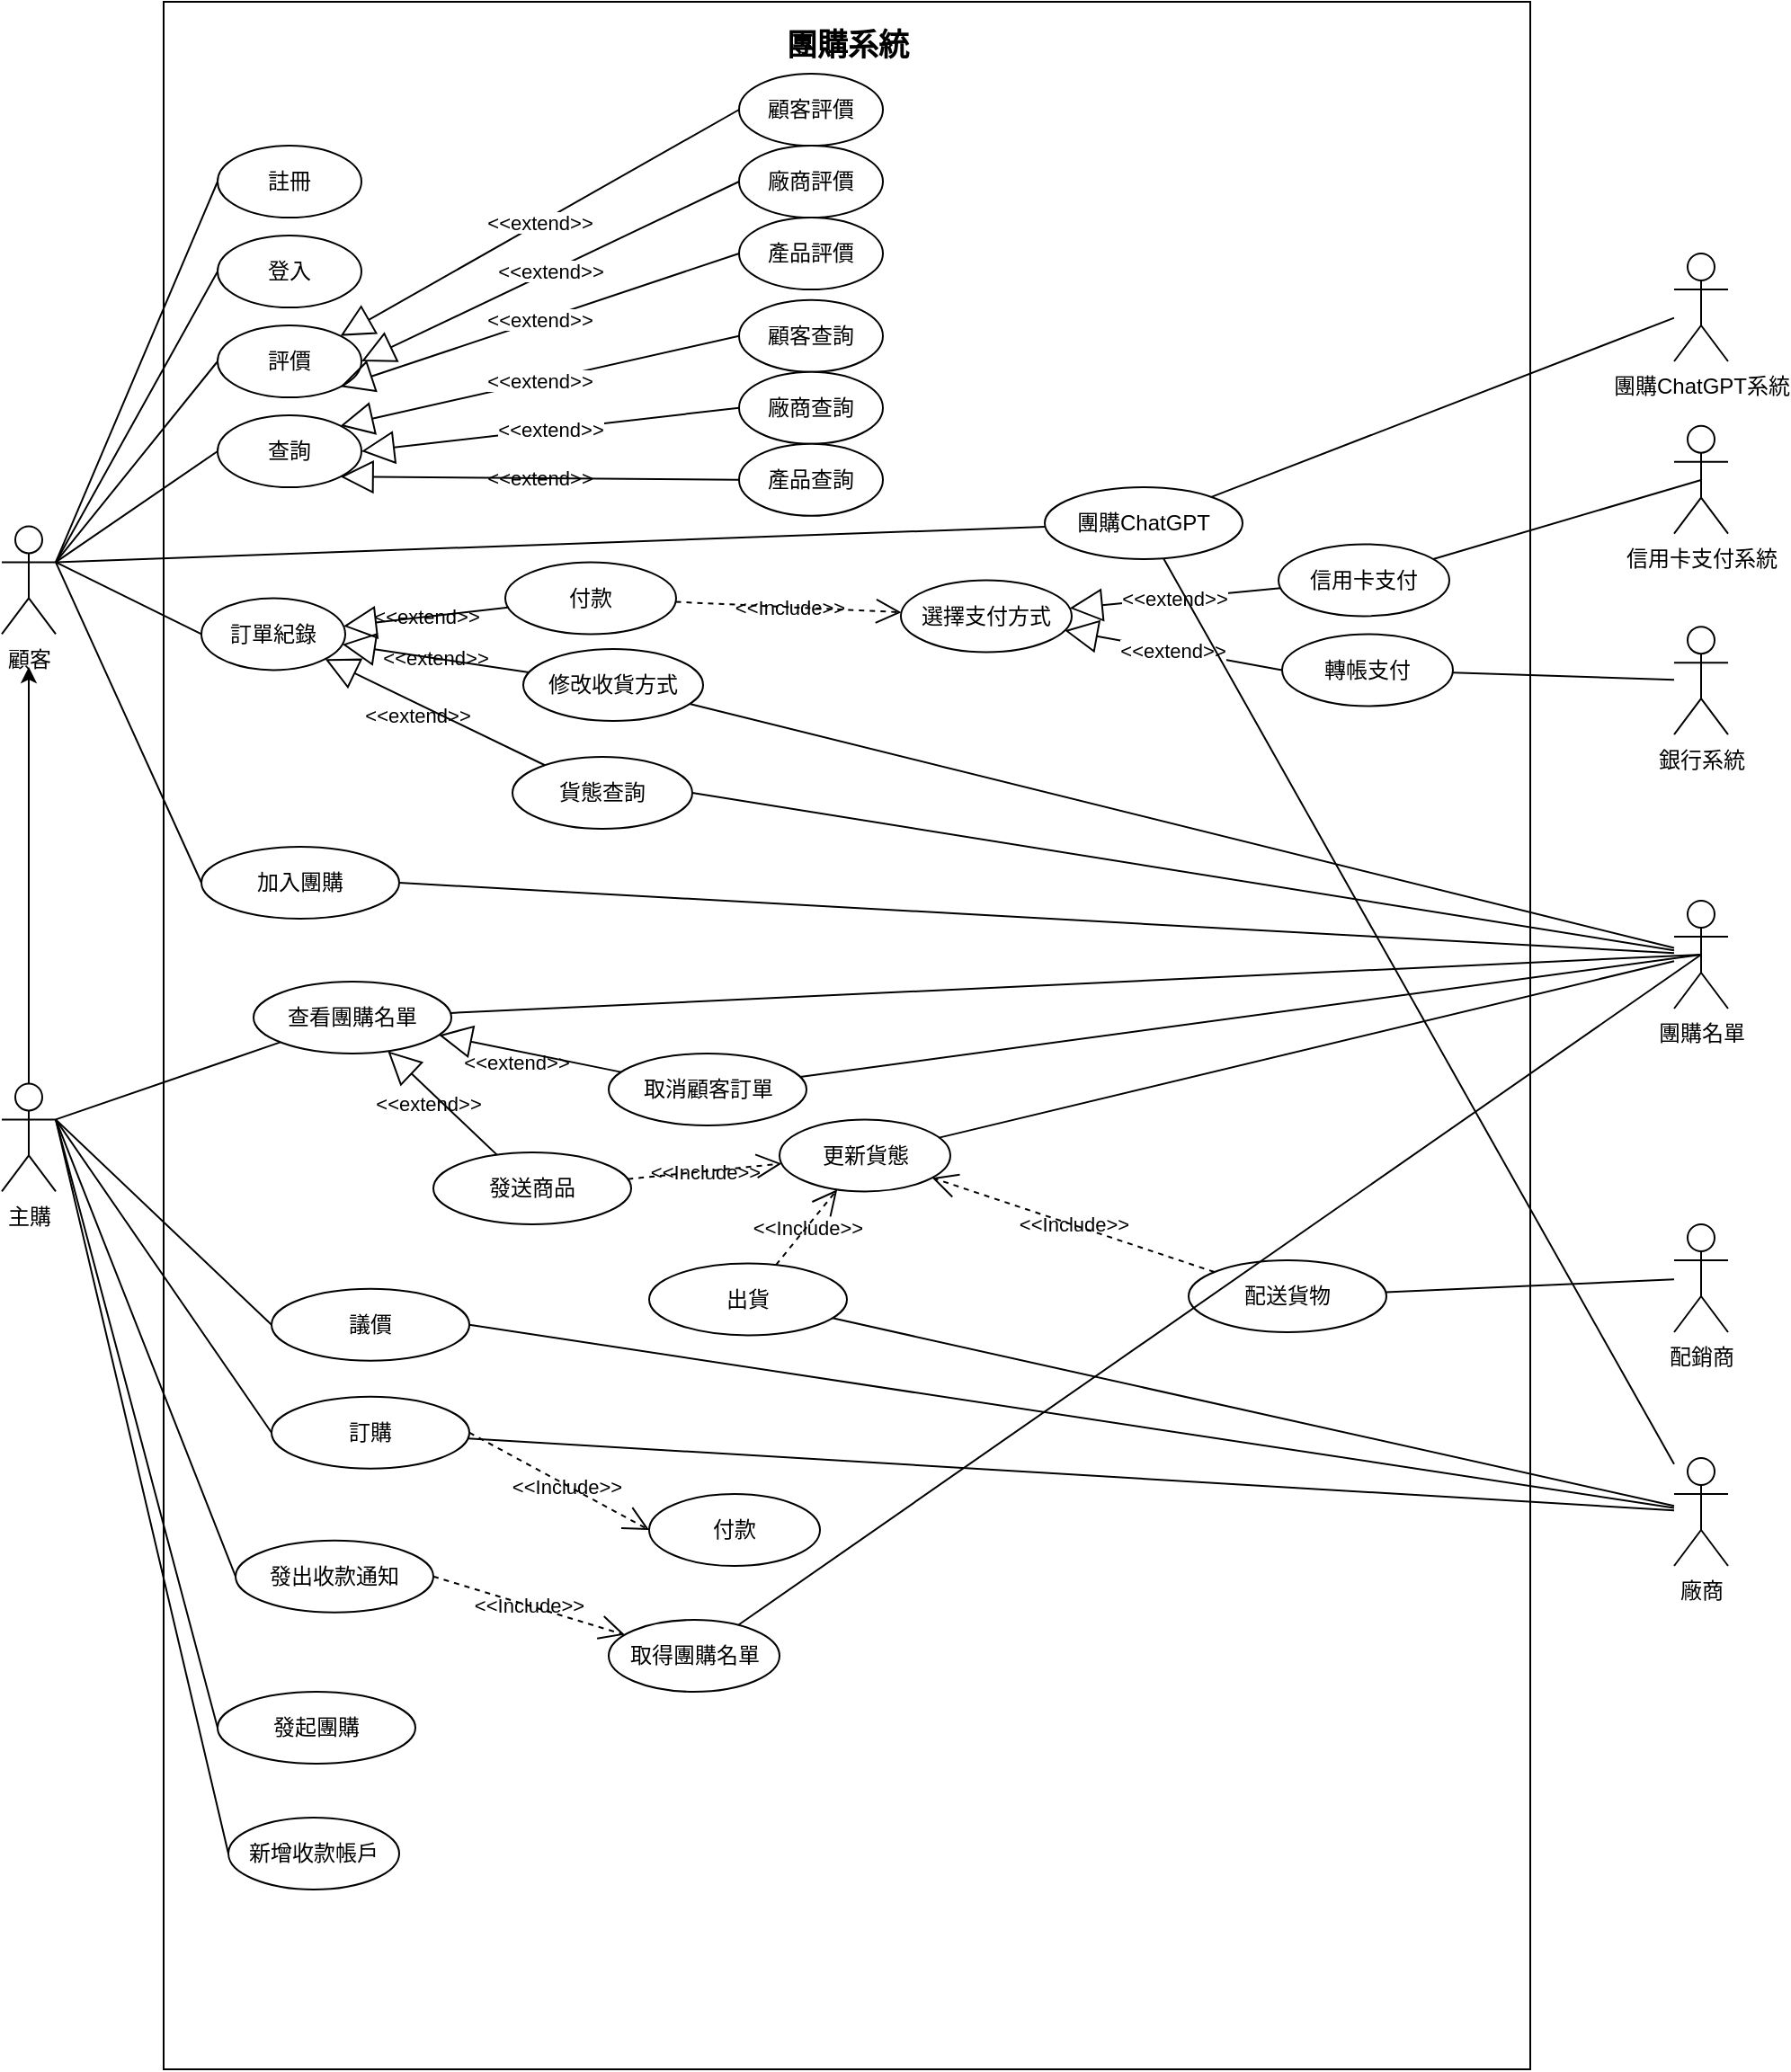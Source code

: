 <mxfile version="22.0.2" type="github">
  <diagram name="第 1 页" id="-ltAU7qZAbOefrUTDTnM">
    <mxGraphModel dx="695" dy="691" grid="1" gridSize="10" guides="1" tooltips="1" connect="1" arrows="1" fold="1" page="1" pageScale="1" pageWidth="827" pageHeight="1169" background="#FFFFFF" math="0" shadow="0">
      <root>
        <mxCell id="0" />
        <mxCell id="1" parent="0" />
        <mxCell id="23oSz3EyL7wXVmBEdO4Q-10" value="" style="rounded=0;whiteSpace=wrap;html=1;fillColor=none;" vertex="1" parent="1">
          <mxGeometry x="120" width="760" height="1150" as="geometry" />
        </mxCell>
        <mxCell id="TU4aSk22JaYozT5Npltr-1" value="顧客" style="shape=umlActor;verticalLabelPosition=bottom;verticalAlign=top;html=1;outlineConnect=0;labelBackgroundColor=none;rounded=1;" parent="1" vertex="1">
          <mxGeometry x="30" y="291.72" width="30" height="60" as="geometry" />
        </mxCell>
        <mxCell id="TU4aSk22JaYozT5Npltr-35" style="edgeStyle=orthogonalEdgeStyle;rounded=1;orthogonalLoop=1;jettySize=auto;html=1;labelBackgroundColor=none;fontColor=default;" parent="1" source="TU4aSk22JaYozT5Npltr-4" edge="1">
          <mxGeometry relative="1" as="geometry">
            <mxPoint x="45" y="370" as="targetPoint" />
          </mxGeometry>
        </mxCell>
        <mxCell id="TU4aSk22JaYozT5Npltr-4" value="主購" style="shape=umlActor;verticalLabelPosition=bottom;verticalAlign=top;html=1;outlineConnect=0;labelBackgroundColor=none;rounded=1;" parent="1" vertex="1">
          <mxGeometry x="30" y="601.72" width="30" height="60" as="geometry" />
        </mxCell>
        <mxCell id="TU4aSk22JaYozT5Npltr-7" value="廠商" style="shape=umlActor;verticalLabelPosition=bottom;verticalAlign=top;html=1;outlineConnect=0;labelBackgroundColor=none;rounded=1;" parent="1" vertex="1">
          <mxGeometry x="960" y="810" width="30" height="60" as="geometry" />
        </mxCell>
        <mxCell id="TU4aSk22JaYozT5Npltr-9" value="配銷商" style="shape=umlActor;verticalLabelPosition=bottom;verticalAlign=top;html=1;outlineConnect=0;labelBackgroundColor=none;rounded=1;" parent="1" vertex="1">
          <mxGeometry x="960" y="680" width="30" height="60" as="geometry" />
        </mxCell>
        <mxCell id="TU4aSk22JaYozT5Npltr-10" value="團購ChatGPT系統" style="shape=umlActor;verticalLabelPosition=bottom;verticalAlign=top;html=1;outlineConnect=0;labelBackgroundColor=none;rounded=1;" parent="1" vertex="1">
          <mxGeometry x="960" y="140" width="30" height="60" as="geometry" />
        </mxCell>
        <mxCell id="TU4aSk22JaYozT5Npltr-18" value="評價" style="ellipse;whiteSpace=wrap;html=1;labelBackgroundColor=none;rounded=1;" parent="1" vertex="1">
          <mxGeometry x="150" y="180" width="80" height="40" as="geometry" />
        </mxCell>
        <mxCell id="TU4aSk22JaYozT5Npltr-19" value="顧客評價" style="ellipse;whiteSpace=wrap;html=1;labelBackgroundColor=none;rounded=1;" parent="1" vertex="1">
          <mxGeometry x="440" y="40" width="80" height="40" as="geometry" />
        </mxCell>
        <mxCell id="TU4aSk22JaYozT5Npltr-20" value="廠商評價" style="ellipse;whiteSpace=wrap;html=1;labelBackgroundColor=none;rounded=1;" parent="1" vertex="1">
          <mxGeometry x="440" y="80" width="80" height="40" as="geometry" />
        </mxCell>
        <mxCell id="TU4aSk22JaYozT5Npltr-21" value="產品評價" style="ellipse;whiteSpace=wrap;html=1;labelBackgroundColor=none;rounded=1;" parent="1" vertex="1">
          <mxGeometry x="440" y="120" width="80" height="40" as="geometry" />
        </mxCell>
        <mxCell id="TU4aSk22JaYozT5Npltr-28" value="&lt;span style=&quot;color: rgb(0, 0, 0); font-family: Helvetica; font-size: 11px; font-style: normal; font-variant-ligatures: normal; font-variant-caps: normal; font-weight: 400; letter-spacing: normal; orphans: 2; text-align: center; text-indent: 0px; text-transform: none; widows: 2; word-spacing: 0px; -webkit-text-stroke-width: 0px; background-color: rgb(255, 255, 255); text-decoration-thickness: initial; text-decoration-style: initial; text-decoration-color: initial; float: none; display: inline !important;&quot;&gt;&amp;lt;&amp;lt;extend&amp;gt;&amp;gt;&lt;/span&gt;" style="endArrow=block;endSize=16;endFill=0;html=1;rounded=1;exitX=0;exitY=0.5;exitDx=0;exitDy=0;entryX=1;entryY=0;entryDx=0;entryDy=0;labelBackgroundColor=none;fontColor=default;" parent="1" source="TU4aSk22JaYozT5Npltr-19" target="TU4aSk22JaYozT5Npltr-18" edge="1">
          <mxGeometry width="160" relative="1" as="geometry">
            <mxPoint x="380" y="405.86" as="sourcePoint" />
            <mxPoint x="540" y="405.86" as="targetPoint" />
          </mxGeometry>
        </mxCell>
        <mxCell id="TU4aSk22JaYozT5Npltr-29" value="&lt;span style=&quot;color: rgb(0, 0, 0); font-family: Helvetica; font-size: 11px; font-style: normal; font-variant-ligatures: normal; font-variant-caps: normal; font-weight: 400; letter-spacing: normal; orphans: 2; text-align: center; text-indent: 0px; text-transform: none; widows: 2; word-spacing: 0px; -webkit-text-stroke-width: 0px; background-color: rgb(255, 255, 255); text-decoration-thickness: initial; text-decoration-style: initial; text-decoration-color: initial; float: none; display: inline !important;&quot;&gt;&amp;lt;&amp;lt;extend&amp;gt;&amp;gt;&lt;/span&gt;" style="endArrow=block;endSize=16;endFill=0;html=1;rounded=1;exitX=0;exitY=0.5;exitDx=0;exitDy=0;entryX=1;entryY=0.5;entryDx=0;entryDy=0;labelBackgroundColor=none;fontColor=default;" parent="1" source="TU4aSk22JaYozT5Npltr-20" target="TU4aSk22JaYozT5Npltr-18" edge="1">
          <mxGeometry width="160" relative="1" as="geometry">
            <mxPoint x="380" y="405.86" as="sourcePoint" />
            <mxPoint x="540" y="405.86" as="targetPoint" />
          </mxGeometry>
        </mxCell>
        <mxCell id="TU4aSk22JaYozT5Npltr-30" value="&lt;span style=&quot;color: rgb(0, 0, 0); font-family: Helvetica; font-size: 11px; font-style: normal; font-variant-ligatures: normal; font-variant-caps: normal; font-weight: 400; letter-spacing: normal; orphans: 2; text-align: center; text-indent: 0px; text-transform: none; widows: 2; word-spacing: 0px; -webkit-text-stroke-width: 0px; background-color: rgb(255, 255, 255); text-decoration-thickness: initial; text-decoration-style: initial; text-decoration-color: initial; float: none; display: inline !important;&quot;&gt;&amp;lt;&amp;lt;extend&amp;gt;&amp;gt;&lt;/span&gt;" style="endArrow=block;endSize=16;endFill=0;html=1;rounded=1;exitX=0;exitY=0.5;exitDx=0;exitDy=0;entryX=1;entryY=1;entryDx=0;entryDy=0;labelBackgroundColor=none;fontColor=default;" parent="1" source="TU4aSk22JaYozT5Npltr-21" target="TU4aSk22JaYozT5Npltr-18" edge="1">
          <mxGeometry width="160" relative="1" as="geometry">
            <mxPoint x="380" y="405.86" as="sourcePoint" />
            <mxPoint x="540" y="405.86" as="targetPoint" />
          </mxGeometry>
        </mxCell>
        <mxCell id="TU4aSk22JaYozT5Npltr-36" value="" style="endArrow=none;html=1;rounded=1;entryX=0;entryY=0.5;entryDx=0;entryDy=0;exitX=1;exitY=0.333;exitDx=0;exitDy=0;exitPerimeter=0;labelBackgroundColor=none;fontColor=default;" parent="1" source="TU4aSk22JaYozT5Npltr-1" target="TU4aSk22JaYozT5Npltr-18" edge="1">
          <mxGeometry width="50" height="50" relative="1" as="geometry">
            <mxPoint x="140" y="315.86" as="sourcePoint" />
            <mxPoint x="470" y="295.86" as="targetPoint" />
          </mxGeometry>
        </mxCell>
        <mxCell id="TU4aSk22JaYozT5Npltr-38" value="註冊" style="ellipse;whiteSpace=wrap;html=1;labelBackgroundColor=none;rounded=1;" parent="1" vertex="1">
          <mxGeometry x="150" y="80.0" width="80" height="40" as="geometry" />
        </mxCell>
        <mxCell id="TU4aSk22JaYozT5Npltr-39" value="登入" style="ellipse;whiteSpace=wrap;html=1;labelBackgroundColor=none;rounded=1;" parent="1" vertex="1">
          <mxGeometry x="150" y="130" width="80" height="40" as="geometry" />
        </mxCell>
        <mxCell id="TU4aSk22JaYozT5Npltr-40" value="" style="endArrow=none;html=1;rounded=1;entryX=0;entryY=0.5;entryDx=0;entryDy=0;exitX=1;exitY=0.333;exitDx=0;exitDy=0;exitPerimeter=0;labelBackgroundColor=none;fontColor=default;" parent="1" source="TU4aSk22JaYozT5Npltr-1" target="TU4aSk22JaYozT5Npltr-39" edge="1">
          <mxGeometry width="50" height="50" relative="1" as="geometry">
            <mxPoint x="420" y="305.86" as="sourcePoint" />
            <mxPoint x="470" y="255.86" as="targetPoint" />
          </mxGeometry>
        </mxCell>
        <mxCell id="TU4aSk22JaYozT5Npltr-41" value="" style="endArrow=none;html=1;rounded=1;entryX=0;entryY=0.5;entryDx=0;entryDy=0;labelBackgroundColor=none;fontColor=default;" parent="1" target="TU4aSk22JaYozT5Npltr-38" edge="1">
          <mxGeometry width="50" height="50" relative="1" as="geometry">
            <mxPoint x="60" y="311.72" as="sourcePoint" />
            <mxPoint x="81.716" y="225.862" as="targetPoint" />
          </mxGeometry>
        </mxCell>
        <mxCell id="TU4aSk22JaYozT5Npltr-43" value="查詢" style="ellipse;whiteSpace=wrap;html=1;labelBackgroundColor=none;rounded=1;" parent="1" vertex="1">
          <mxGeometry x="150" y="230" width="80" height="40" as="geometry" />
        </mxCell>
        <mxCell id="TU4aSk22JaYozT5Npltr-44" value="顧客查詢" style="ellipse;whiteSpace=wrap;html=1;labelBackgroundColor=none;rounded=1;" parent="1" vertex="1">
          <mxGeometry x="440" y="165.86" width="80" height="40" as="geometry" />
        </mxCell>
        <mxCell id="TU4aSk22JaYozT5Npltr-45" value="廠商查詢" style="ellipse;whiteSpace=wrap;html=1;labelBackgroundColor=none;rounded=1;" parent="1" vertex="1">
          <mxGeometry x="440" y="205.86" width="80" height="40" as="geometry" />
        </mxCell>
        <mxCell id="TU4aSk22JaYozT5Npltr-46" value="產品查詢" style="ellipse;whiteSpace=wrap;html=1;labelBackgroundColor=none;rounded=1;" parent="1" vertex="1">
          <mxGeometry x="440" y="245.86" width="80" height="40" as="geometry" />
        </mxCell>
        <mxCell id="TU4aSk22JaYozT5Npltr-47" value="&lt;span style=&quot;color: rgb(0, 0, 0); font-family: Helvetica; font-size: 11px; font-style: normal; font-variant-ligatures: normal; font-variant-caps: normal; font-weight: 400; letter-spacing: normal; orphans: 2; text-align: center; text-indent: 0px; text-transform: none; widows: 2; word-spacing: 0px; -webkit-text-stroke-width: 0px; background-color: rgb(255, 255, 255); text-decoration-thickness: initial; text-decoration-style: initial; text-decoration-color: initial; float: none; display: inline !important;&quot;&gt;&amp;lt;&amp;lt;extend&amp;gt;&amp;gt;&lt;/span&gt;" style="endArrow=block;endSize=16;endFill=0;html=1;rounded=1;exitX=0;exitY=0.5;exitDx=0;exitDy=0;entryX=1;entryY=0;entryDx=0;entryDy=0;labelBackgroundColor=none;fontColor=default;" parent="1" source="TU4aSk22JaYozT5Npltr-44" target="TU4aSk22JaYozT5Npltr-43" edge="1">
          <mxGeometry width="160" relative="1" as="geometry">
            <mxPoint x="390" y="555.86" as="sourcePoint" />
            <mxPoint x="550" y="555.86" as="targetPoint" />
          </mxGeometry>
        </mxCell>
        <mxCell id="TU4aSk22JaYozT5Npltr-48" value="&lt;span style=&quot;color: rgb(0, 0, 0); font-family: Helvetica; font-size: 11px; font-style: normal; font-variant-ligatures: normal; font-variant-caps: normal; font-weight: 400; letter-spacing: normal; orphans: 2; text-align: center; text-indent: 0px; text-transform: none; widows: 2; word-spacing: 0px; -webkit-text-stroke-width: 0px; background-color: rgb(255, 255, 255); text-decoration-thickness: initial; text-decoration-style: initial; text-decoration-color: initial; float: none; display: inline !important;&quot;&gt;&amp;lt;&amp;lt;extend&amp;gt;&amp;gt;&lt;/span&gt;" style="endArrow=block;endSize=16;endFill=0;html=1;rounded=1;exitX=0;exitY=0.5;exitDx=0;exitDy=0;entryX=1;entryY=0.5;entryDx=0;entryDy=0;labelBackgroundColor=none;fontColor=default;" parent="1" source="TU4aSk22JaYozT5Npltr-45" target="TU4aSk22JaYozT5Npltr-43" edge="1">
          <mxGeometry width="160" relative="1" as="geometry">
            <mxPoint x="390" y="555.86" as="sourcePoint" />
            <mxPoint x="550" y="555.86" as="targetPoint" />
          </mxGeometry>
        </mxCell>
        <mxCell id="TU4aSk22JaYozT5Npltr-49" value="&amp;lt;&amp;lt;extend&amp;gt;&amp;gt;" style="endArrow=block;endSize=16;endFill=0;html=1;rounded=1;exitX=0;exitY=0.5;exitDx=0;exitDy=0;entryX=1;entryY=1;entryDx=0;entryDy=0;labelBackgroundColor=none;fontColor=default;" parent="1" source="TU4aSk22JaYozT5Npltr-46" target="TU4aSk22JaYozT5Npltr-43" edge="1">
          <mxGeometry width="160" relative="1" as="geometry">
            <mxPoint x="390" y="555.86" as="sourcePoint" />
            <mxPoint x="550" y="555.86" as="targetPoint" />
          </mxGeometry>
        </mxCell>
        <mxCell id="TU4aSk22JaYozT5Npltr-51" value="" style="endArrow=none;html=1;rounded=1;entryX=1;entryY=0.333;entryDx=0;entryDy=0;entryPerimeter=0;exitX=0;exitY=0.5;exitDx=0;exitDy=0;labelBackgroundColor=none;fontColor=default;" parent="1" source="TU4aSk22JaYozT5Npltr-43" target="TU4aSk22JaYozT5Npltr-1" edge="1">
          <mxGeometry width="50" height="50" relative="1" as="geometry">
            <mxPoint x="420" y="405.86" as="sourcePoint" />
            <mxPoint x="470" y="355.86" as="targetPoint" />
          </mxGeometry>
        </mxCell>
        <mxCell id="TU4aSk22JaYozT5Npltr-55" value="加入團購" style="ellipse;whiteSpace=wrap;html=1;labelBackgroundColor=none;rounded=1;" parent="1" vertex="1">
          <mxGeometry x="141" y="470" width="110" height="40" as="geometry" />
        </mxCell>
        <mxCell id="TU4aSk22JaYozT5Npltr-63" value="" style="endArrow=none;html=1;rounded=1;entryX=1;entryY=0.333;entryDx=0;entryDy=0;entryPerimeter=0;exitX=0;exitY=0.5;exitDx=0;exitDy=0;labelBackgroundColor=none;fontColor=default;" parent="1" source="TU4aSk22JaYozT5Npltr-55" target="TU4aSk22JaYozT5Npltr-1" edge="1">
          <mxGeometry width="50" height="50" relative="1" as="geometry">
            <mxPoint x="430" y="535.86" as="sourcePoint" />
            <mxPoint x="480" y="485.86" as="targetPoint" />
          </mxGeometry>
        </mxCell>
        <mxCell id="TU4aSk22JaYozT5Npltr-65" value="發出收款通知" style="ellipse;whiteSpace=wrap;html=1;labelBackgroundColor=none;rounded=1;" parent="1" vertex="1">
          <mxGeometry x="160" y="855.86" width="110" height="40" as="geometry" />
        </mxCell>
        <mxCell id="TU4aSk22JaYozT5Npltr-67" value="" style="endArrow=none;html=1;rounded=1;entryX=0;entryY=0.5;entryDx=0;entryDy=0;exitX=1;exitY=0.333;exitDx=0;exitDy=0;exitPerimeter=0;labelBackgroundColor=none;fontColor=default;" parent="1" source="TU4aSk22JaYozT5Npltr-4" target="TU4aSk22JaYozT5Npltr-65" edge="1">
          <mxGeometry width="50" height="50" relative="1" as="geometry">
            <mxPoint x="430" y="565.86" as="sourcePoint" />
            <mxPoint x="480" y="515.86" as="targetPoint" />
          </mxGeometry>
        </mxCell>
        <mxCell id="TU4aSk22JaYozT5Npltr-68" value="取得團購名單" style="ellipse;whiteSpace=wrap;html=1;labelBackgroundColor=none;rounded=1;" parent="1" vertex="1">
          <mxGeometry x="367.5" y="900" width="95" height="40" as="geometry" />
        </mxCell>
        <mxCell id="TU4aSk22JaYozT5Npltr-69" value="&amp;lt;&amp;lt;Include&amp;gt;&amp;gt;" style="endArrow=open;endSize=12;dashed=1;html=1;rounded=1;exitX=1;exitY=0.5;exitDx=0;exitDy=0;labelBackgroundColor=none;fontColor=default;" parent="1" source="TU4aSk22JaYozT5Npltr-65" target="TU4aSk22JaYozT5Npltr-68" edge="1">
          <mxGeometry width="160" relative="1" as="geometry">
            <mxPoint x="241" y="660.86" as="sourcePoint" />
            <mxPoint x="461" y="660.5" as="targetPoint" />
          </mxGeometry>
        </mxCell>
        <mxCell id="TU4aSk22JaYozT5Npltr-70" value="發起團購" style="ellipse;whiteSpace=wrap;html=1;labelBackgroundColor=none;rounded=1;" parent="1" vertex="1">
          <mxGeometry x="150" y="940" width="110" height="40" as="geometry" />
        </mxCell>
        <mxCell id="TU4aSk22JaYozT5Npltr-71" value="" style="endArrow=none;html=1;rounded=1;entryX=0;entryY=0.5;entryDx=0;entryDy=0;exitX=1;exitY=0.333;exitDx=0;exitDy=0;exitPerimeter=0;labelBackgroundColor=none;fontColor=default;" parent="1" source="TU4aSk22JaYozT5Npltr-4" target="TU4aSk22JaYozT5Npltr-70" edge="1">
          <mxGeometry width="50" height="50" relative="1" as="geometry">
            <mxPoint x="410" y="585.86" as="sourcePoint" />
            <mxPoint x="460" y="535.86" as="targetPoint" />
          </mxGeometry>
        </mxCell>
        <mxCell id="TU4aSk22JaYozT5Npltr-72" value="議價" style="ellipse;whiteSpace=wrap;html=1;labelBackgroundColor=none;rounded=1;" parent="1" vertex="1">
          <mxGeometry x="180" y="715.86" width="110" height="40" as="geometry" />
        </mxCell>
        <mxCell id="TU4aSk22JaYozT5Npltr-73" value="" style="endArrow=none;html=1;rounded=1;entryX=1;entryY=0.333;entryDx=0;entryDy=0;entryPerimeter=0;exitX=0;exitY=0.5;exitDx=0;exitDy=0;labelBackgroundColor=none;fontColor=default;" parent="1" source="TU4aSk22JaYozT5Npltr-72" target="TU4aSk22JaYozT5Npltr-4" edge="1">
          <mxGeometry width="50" height="50" relative="1" as="geometry">
            <mxPoint x="410" y="735.86" as="sourcePoint" />
            <mxPoint x="460" y="685.86" as="targetPoint" />
          </mxGeometry>
        </mxCell>
        <mxCell id="TU4aSk22JaYozT5Npltr-75" value="訂購" style="ellipse;whiteSpace=wrap;html=1;labelBackgroundColor=none;rounded=1;" parent="1" vertex="1">
          <mxGeometry x="180" y="775.86" width="110" height="40" as="geometry" />
        </mxCell>
        <mxCell id="TU4aSk22JaYozT5Npltr-76" value="" style="endArrow=none;html=1;rounded=1;exitX=0;exitY=0.5;exitDx=0;exitDy=0;entryX=1;entryY=0.333;entryDx=0;entryDy=0;entryPerimeter=0;labelBackgroundColor=none;fontColor=default;" parent="1" source="TU4aSk22JaYozT5Npltr-75" target="TU4aSk22JaYozT5Npltr-4" edge="1">
          <mxGeometry width="50" height="50" relative="1" as="geometry">
            <mxPoint x="410" y="725.86" as="sourcePoint" />
            <mxPoint x="60" y="625.86" as="targetPoint" />
          </mxGeometry>
        </mxCell>
        <mxCell id="TU4aSk22JaYozT5Npltr-77" value="付款" style="ellipse;whiteSpace=wrap;html=1;labelBackgroundColor=none;rounded=1;" parent="1" vertex="1">
          <mxGeometry x="390" y="830" width="95" height="40" as="geometry" />
        </mxCell>
        <mxCell id="TU4aSk22JaYozT5Npltr-78" value="&amp;lt;&amp;lt;Include&amp;gt;&amp;gt;" style="endArrow=open;endSize=12;dashed=1;html=1;rounded=1;entryX=0;entryY=0.5;entryDx=0;entryDy=0;exitX=1;exitY=0.5;exitDx=0;exitDy=0;labelBackgroundColor=none;fontColor=default;" parent="1" source="TU4aSk22JaYozT5Npltr-75" target="TU4aSk22JaYozT5Npltr-77" edge="1">
          <mxGeometry x="0.088" y="-1" width="160" relative="1" as="geometry">
            <mxPoint x="240" y="795.86" as="sourcePoint" />
            <mxPoint x="455" y="784.5" as="targetPoint" />
            <mxPoint as="offset" />
          </mxGeometry>
        </mxCell>
        <mxCell id="TU4aSk22JaYozT5Npltr-84" value="新增收款帳戶" style="ellipse;whiteSpace=wrap;html=1;labelBackgroundColor=none;rounded=1;" parent="1" vertex="1">
          <mxGeometry x="156" y="1010" width="95" height="40" as="geometry" />
        </mxCell>
        <mxCell id="TU4aSk22JaYozT5Npltr-86" value="選擇支付方式" style="ellipse;whiteSpace=wrap;html=1;labelBackgroundColor=none;rounded=1;" parent="1" vertex="1">
          <mxGeometry x="530" y="321.72" width="95" height="40" as="geometry" />
        </mxCell>
        <mxCell id="TU4aSk22JaYozT5Npltr-87" value="&amp;lt;&amp;lt;Include&amp;gt;&amp;gt;" style="endArrow=open;endSize=12;dashed=1;html=1;rounded=1;labelBackgroundColor=none;fontColor=default;" parent="1" source="TU4aSk22JaYozT5Npltr-97" target="TU4aSk22JaYozT5Npltr-86" edge="1">
          <mxGeometry width="160" relative="1" as="geometry">
            <mxPoint x="260" y="655.86" as="sourcePoint" />
            <mxPoint x="489" y="690.36" as="targetPoint" />
          </mxGeometry>
        </mxCell>
        <mxCell id="TU4aSk22JaYozT5Npltr-88" value="信用卡支付" style="ellipse;whiteSpace=wrap;html=1;labelBackgroundColor=none;rounded=1;" parent="1" vertex="1">
          <mxGeometry x="740" y="301.72" width="95" height="40" as="geometry" />
        </mxCell>
        <mxCell id="TU4aSk22JaYozT5Npltr-91" value="&lt;span style=&quot;color: rgb(0, 0, 0); font-family: Helvetica; font-size: 11px; font-style: normal; font-variant-ligatures: normal; font-variant-caps: normal; font-weight: 400; letter-spacing: normal; orphans: 2; text-align: center; text-indent: 0px; text-transform: none; widows: 2; word-spacing: 0px; -webkit-text-stroke-width: 0px; background-color: rgb(255, 255, 255); text-decoration-thickness: initial; text-decoration-style: initial; text-decoration-color: initial; float: none; display: inline !important;&quot;&gt;&amp;lt;&amp;lt;extend&amp;gt;&amp;gt;&lt;/span&gt;" style="endArrow=block;endSize=16;endFill=0;html=1;rounded=1;labelBackgroundColor=none;fontColor=default;" parent="1" source="TU4aSk22JaYozT5Npltr-88" target="TU4aSk22JaYozT5Npltr-86" edge="1">
          <mxGeometry x="0.001" width="160" relative="1" as="geometry">
            <mxPoint x="622" y="429.86" as="sourcePoint" />
            <mxPoint x="480" y="525.86" as="targetPoint" />
            <mxPoint as="offset" />
          </mxGeometry>
        </mxCell>
        <mxCell id="TU4aSk22JaYozT5Npltr-92" value="轉帳支付" style="ellipse;whiteSpace=wrap;html=1;labelBackgroundColor=none;rounded=1;" parent="1" vertex="1">
          <mxGeometry x="742" y="351.72" width="95" height="40" as="geometry" />
        </mxCell>
        <mxCell id="TU4aSk22JaYozT5Npltr-93" value="&lt;span style=&quot;color: rgb(0, 0, 0); font-family: Helvetica; font-size: 11px; font-style: normal; font-variant-ligatures: normal; font-variant-caps: normal; font-weight: 400; letter-spacing: normal; orphans: 2; text-align: center; text-indent: 0px; text-transform: none; widows: 2; word-spacing: 0px; -webkit-text-stroke-width: 0px; background-color: rgb(255, 255, 255); text-decoration-thickness: initial; text-decoration-style: initial; text-decoration-color: initial; float: none; display: inline !important;&quot;&gt;&amp;lt;&amp;lt;extend&amp;gt;&amp;gt;&lt;br&gt;&lt;/span&gt;" style="endArrow=block;endSize=16;endFill=0;html=1;rounded=1;exitX=0;exitY=0.5;exitDx=0;exitDy=0;labelBackgroundColor=none;fontColor=default;" parent="1" source="TU4aSk22JaYozT5Npltr-92" target="TU4aSk22JaYozT5Npltr-86" edge="1">
          <mxGeometry x="-0.001" width="160" relative="1" as="geometry">
            <mxPoint x="629" y="489.86" as="sourcePoint" />
            <mxPoint x="460" y="715.86" as="targetPoint" />
            <mxPoint as="offset" />
          </mxGeometry>
        </mxCell>
        <mxCell id="TU4aSk22JaYozT5Npltr-97" value="付款" style="ellipse;whiteSpace=wrap;html=1;labelBackgroundColor=none;rounded=1;" parent="1" vertex="1">
          <mxGeometry x="310" y="311.72" width="95" height="40" as="geometry" />
        </mxCell>
        <mxCell id="TU4aSk22JaYozT5Npltr-100" value="" style="endArrow=none;html=1;rounded=1;labelBackgroundColor=none;fontColor=default;" parent="1" source="TU4aSk22JaYozT5Npltr-75" target="TU4aSk22JaYozT5Npltr-7" edge="1">
          <mxGeometry width="50" height="50" relative="1" as="geometry">
            <mxPoint x="300" y="745.86" as="sourcePoint" />
            <mxPoint x="670" y="735.86" as="targetPoint" />
          </mxGeometry>
        </mxCell>
        <mxCell id="TU4aSk22JaYozT5Npltr-102" value="出貨" style="ellipse;whiteSpace=wrap;html=1;labelBackgroundColor=none;rounded=1;" parent="1" vertex="1">
          <mxGeometry x="390" y="701.72" width="110" height="40" as="geometry" />
        </mxCell>
        <mxCell id="TU4aSk22JaYozT5Npltr-103" value="" style="endArrow=none;html=1;rounded=1;exitX=1;exitY=0.5;exitDx=0;exitDy=0;labelBackgroundColor=none;fontColor=default;" parent="1" target="TU4aSk22JaYozT5Npltr-7" edge="1">
          <mxGeometry width="50" height="50" relative="1" as="geometry">
            <mxPoint x="290" y="735.86" as="sourcePoint" />
            <mxPoint x="670" y="705.86" as="targetPoint" />
          </mxGeometry>
        </mxCell>
        <mxCell id="TU4aSk22JaYozT5Npltr-104" value="" style="endArrow=none;html=1;rounded=1;labelBackgroundColor=none;fontColor=default;" parent="1" source="TU4aSk22JaYozT5Npltr-102" target="TU4aSk22JaYozT5Npltr-7" edge="1">
          <mxGeometry width="50" height="50" relative="1" as="geometry">
            <mxPoint x="300" y="745.86" as="sourcePoint" />
            <mxPoint x="680" y="715.86" as="targetPoint" />
          </mxGeometry>
        </mxCell>
        <mxCell id="TU4aSk22JaYozT5Npltr-105" value="配送貨物" style="ellipse;whiteSpace=wrap;html=1;labelBackgroundColor=none;rounded=1;" parent="1" vertex="1">
          <mxGeometry x="690" y="700" width="110" height="40" as="geometry" />
        </mxCell>
        <mxCell id="TU4aSk22JaYozT5Npltr-106" value="" style="endArrow=none;html=1;rounded=1;labelBackgroundColor=none;fontColor=default;" parent="1" source="TU4aSk22JaYozT5Npltr-105" target="TU4aSk22JaYozT5Npltr-9" edge="1">
          <mxGeometry width="50" height="50" relative="1" as="geometry">
            <mxPoint x="400" y="960" as="sourcePoint" />
            <mxPoint x="770" y="920" as="targetPoint" />
          </mxGeometry>
        </mxCell>
        <mxCell id="TU4aSk22JaYozT5Npltr-108" value="發送商品" style="ellipse;whiteSpace=wrap;html=1;labelBackgroundColor=none;rounded=1;" parent="1" vertex="1">
          <mxGeometry x="270" y="640" width="110" height="40" as="geometry" />
        </mxCell>
        <mxCell id="TU4aSk22JaYozT5Npltr-113" value="取消顧客訂單" style="ellipse;whiteSpace=wrap;html=1;labelBackgroundColor=none;rounded=1;" parent="1" vertex="1">
          <mxGeometry x="367.5" y="585" width="110" height="40" as="geometry" />
        </mxCell>
        <mxCell id="TU4aSk22JaYozT5Npltr-115" value="訂單紀錄" style="ellipse;whiteSpace=wrap;html=1;labelBackgroundColor=none;rounded=1;" parent="1" vertex="1">
          <mxGeometry x="141" y="331.72" width="80" height="40" as="geometry" />
        </mxCell>
        <mxCell id="TU4aSk22JaYozT5Npltr-117" value="" style="endArrow=none;html=1;rounded=1;exitX=0;exitY=0.5;exitDx=0;exitDy=0;entryX=1;entryY=0.333;entryDx=0;entryDy=0;entryPerimeter=0;labelBackgroundColor=none;fontColor=default;" parent="1" source="TU4aSk22JaYozT5Npltr-115" target="TU4aSk22JaYozT5Npltr-1" edge="1">
          <mxGeometry width="50" height="50" relative="1" as="geometry">
            <mxPoint x="160" y="355.86" as="sourcePoint" />
            <mxPoint x="60" y="315.86" as="targetPoint" />
          </mxGeometry>
        </mxCell>
        <mxCell id="TU4aSk22JaYozT5Npltr-118" value="貨態查詢" style="ellipse;whiteSpace=wrap;html=1;labelBackgroundColor=none;rounded=1;" parent="1" vertex="1">
          <mxGeometry x="314" y="420" width="100" height="40" as="geometry" />
        </mxCell>
        <mxCell id="TU4aSk22JaYozT5Npltr-119" value="&amp;lt;&amp;lt;extend&amp;gt;&amp;gt;" style="endArrow=block;endSize=16;endFill=0;html=1;rounded=1;labelBackgroundColor=none;fontColor=default;" parent="1" source="TU4aSk22JaYozT5Npltr-118" target="TU4aSk22JaYozT5Npltr-115" edge="1">
          <mxGeometry x="0.129" y="6" width="160" relative="1" as="geometry">
            <mxPoint x="480" y="395.86" as="sourcePoint" />
            <mxPoint x="228" y="369.86" as="targetPoint" />
            <mxPoint as="offset" />
          </mxGeometry>
        </mxCell>
        <mxCell id="TU4aSk22JaYozT5Npltr-124" value="" style="endArrow=none;html=1;rounded=1;entryX=1;entryY=0.5;entryDx=0;entryDy=0;labelBackgroundColor=none;fontColor=default;" parent="1" source="TU4aSk22JaYozT5Npltr-154" target="TU4aSk22JaYozT5Npltr-118" edge="1">
          <mxGeometry width="50" height="50" relative="1" as="geometry">
            <mxPoint x="643" y="330.86" as="sourcePoint" />
            <mxPoint x="550" y="320.86" as="targetPoint" />
          </mxGeometry>
        </mxCell>
        <mxCell id="TU4aSk22JaYozT5Npltr-125" value="更新貨態" style="ellipse;whiteSpace=wrap;html=1;labelBackgroundColor=none;rounded=1;" parent="1" vertex="1">
          <mxGeometry x="462.5" y="621.72" width="95" height="40" as="geometry" />
        </mxCell>
        <mxCell id="TU4aSk22JaYozT5Npltr-126" value="&amp;lt;&amp;lt;Include&amp;gt;&amp;gt;" style="endArrow=open;endSize=12;dashed=1;html=1;rounded=1;labelBackgroundColor=none;fontColor=default;" parent="1" source="TU4aSk22JaYozT5Npltr-102" target="TU4aSk22JaYozT5Npltr-125" edge="1">
          <mxGeometry width="160" relative="1" as="geometry">
            <mxPoint x="475" y="641.86" as="sourcePoint" />
            <mxPoint x="724" y="836.22" as="targetPoint" />
          </mxGeometry>
        </mxCell>
        <mxCell id="TU4aSk22JaYozT5Npltr-130" value="&amp;lt;&amp;lt;Include&amp;gt;&amp;gt;" style="endArrow=open;endSize=12;dashed=1;html=1;rounded=1;labelBackgroundColor=none;fontColor=default;" parent="1" source="TU4aSk22JaYozT5Npltr-108" target="TU4aSk22JaYozT5Npltr-125" edge="1">
          <mxGeometry width="160" relative="1" as="geometry">
            <mxPoint x="290" y="642" as="sourcePoint" />
            <mxPoint x="550" y="642" as="targetPoint" />
          </mxGeometry>
        </mxCell>
        <mxCell id="TU4aSk22JaYozT5Npltr-136" value="&amp;lt;&amp;lt;Include&amp;gt;&amp;gt;" style="endArrow=open;endSize=12;dashed=1;html=1;rounded=1;labelBackgroundColor=none;fontColor=default;" parent="1" source="TU4aSk22JaYozT5Npltr-105" target="TU4aSk22JaYozT5Npltr-125" edge="1">
          <mxGeometry width="160" relative="1" as="geometry">
            <mxPoint x="477" y="681" as="sourcePoint" />
            <mxPoint x="516" y="639" as="targetPoint" />
          </mxGeometry>
        </mxCell>
        <mxCell id="TU4aSk22JaYozT5Npltr-137" value="修改收貨方式" style="ellipse;whiteSpace=wrap;html=1;labelBackgroundColor=none;rounded=1;" parent="1" vertex="1">
          <mxGeometry x="320" y="360" width="100" height="40" as="geometry" />
        </mxCell>
        <mxCell id="TU4aSk22JaYozT5Npltr-138" value="&amp;lt;&amp;lt;extend&amp;gt;&amp;gt;" style="endArrow=block;endSize=16;endFill=0;html=1;rounded=1;labelBackgroundColor=none;fontColor=default;" parent="1" source="TU4aSk22JaYozT5Npltr-137" target="TU4aSk22JaYozT5Npltr-115" edge="1">
          <mxGeometry width="160" relative="1" as="geometry">
            <mxPoint x="355" y="360" as="sourcePoint" />
            <mxPoint x="243" y="332" as="targetPoint" />
          </mxGeometry>
        </mxCell>
        <mxCell id="TU4aSk22JaYozT5Npltr-140" value="" style="endArrow=none;html=1;rounded=1;labelBackgroundColor=none;fontColor=default;" parent="1" source="TU4aSk22JaYozT5Npltr-125" target="TU4aSk22JaYozT5Npltr-154" edge="1">
          <mxGeometry width="50" height="50" relative="1" as="geometry">
            <mxPoint x="140" y="556" as="sourcePoint" />
            <mxPoint x="70" y="632" as="targetPoint" />
          </mxGeometry>
        </mxCell>
        <mxCell id="TU4aSk22JaYozT5Npltr-149" value="&amp;lt;&amp;lt;extend&amp;gt;&amp;gt;" style="endArrow=block;endSize=16;endFill=0;html=1;rounded=1;labelBackgroundColor=none;fontColor=default;" parent="1" source="TU4aSk22JaYozT5Npltr-97" target="TU4aSk22JaYozT5Npltr-115" edge="1">
          <mxGeometry width="160" relative="1" as="geometry">
            <mxPoint x="359" y="414" as="sourcePoint" />
            <mxPoint x="248" y="433" as="targetPoint" />
          </mxGeometry>
        </mxCell>
        <mxCell id="TU4aSk22JaYozT5Npltr-150" value="信用卡支付系統" style="shape=umlActor;verticalLabelPosition=bottom;verticalAlign=top;html=1;outlineConnect=0;labelBackgroundColor=none;rounded=1;" parent="1" vertex="1">
          <mxGeometry x="960" y="235.86" width="30" height="60" as="geometry" />
        </mxCell>
        <mxCell id="TU4aSk22JaYozT5Npltr-151" value="銀行系統" style="shape=umlActor;verticalLabelPosition=bottom;verticalAlign=top;html=1;outlineConnect=0;labelBackgroundColor=none;rounded=1;" parent="1" vertex="1">
          <mxGeometry x="960" y="347.58" width="30" height="60" as="geometry" />
        </mxCell>
        <mxCell id="TU4aSk22JaYozT5Npltr-152" value="" style="endArrow=none;html=1;rounded=1;labelBackgroundColor=none;fontColor=default;" parent="1" source="TU4aSk22JaYozT5Npltr-151" target="TU4aSk22JaYozT5Npltr-92" edge="1">
          <mxGeometry width="50" height="50" relative="1" as="geometry">
            <mxPoint x="970" y="510" as="sourcePoint" />
            <mxPoint x="424" y="450" as="targetPoint" />
          </mxGeometry>
        </mxCell>
        <mxCell id="TU4aSk22JaYozT5Npltr-154" value="團購名單" style="shape=umlActor;verticalLabelPosition=bottom;verticalAlign=top;html=1;outlineConnect=0;labelBackgroundColor=none;rounded=1;" parent="1" vertex="1">
          <mxGeometry x="960" y="500" width="30" height="60" as="geometry" />
        </mxCell>
        <mxCell id="TU4aSk22JaYozT5Npltr-155" value="" style="endArrow=none;html=1;rounded=1;entryX=1;entryY=0.5;entryDx=0;entryDy=0;labelBackgroundColor=none;fontColor=default;" parent="1" source="TU4aSk22JaYozT5Npltr-154" target="TU4aSk22JaYozT5Npltr-55" edge="1">
          <mxGeometry width="50" height="50" relative="1" as="geometry">
            <mxPoint x="970" y="560" as="sourcePoint" />
            <mxPoint x="424" y="450" as="targetPoint" />
          </mxGeometry>
        </mxCell>
        <mxCell id="TU4aSk22JaYozT5Npltr-156" value="" style="endArrow=none;html=1;rounded=1;labelBackgroundColor=none;fontColor=default;" parent="1" source="TU4aSk22JaYozT5Npltr-154" target="TU4aSk22JaYozT5Npltr-137" edge="1">
          <mxGeometry width="50" height="50" relative="1" as="geometry">
            <mxPoint x="970" y="471" as="sourcePoint" />
            <mxPoint x="250" y="500" as="targetPoint" />
          </mxGeometry>
        </mxCell>
        <mxCell id="TU4aSk22JaYozT5Npltr-157" value="" style="endArrow=none;html=1;rounded=1;exitX=0.5;exitY=0.5;exitDx=0;exitDy=0;exitPerimeter=0;labelBackgroundColor=none;fontColor=default;" parent="1" source="TU4aSk22JaYozT5Npltr-154" target="TU4aSk22JaYozT5Npltr-158" edge="1">
          <mxGeometry width="50" height="50" relative="1" as="geometry">
            <mxPoint x="970" y="468" as="sourcePoint" />
            <mxPoint x="350" y="590" as="targetPoint" />
          </mxGeometry>
        </mxCell>
        <mxCell id="TU4aSk22JaYozT5Npltr-158" value="查看團購名單" style="ellipse;whiteSpace=wrap;html=1;labelBackgroundColor=none;rounded=1;" parent="1" vertex="1">
          <mxGeometry x="170" y="545" width="110" height="40" as="geometry" />
        </mxCell>
        <mxCell id="TU4aSk22JaYozT5Npltr-159" value="" style="endArrow=none;html=1;rounded=1;entryX=1;entryY=0.333;entryDx=0;entryDy=0;entryPerimeter=0;labelBackgroundColor=none;fontColor=default;" parent="1" source="TU4aSk22JaYozT5Npltr-158" target="TU4aSk22JaYozT5Npltr-4" edge="1">
          <mxGeometry width="50" height="50" relative="1" as="geometry">
            <mxPoint x="985" y="470" as="sourcePoint" />
            <mxPoint x="296" y="574" as="targetPoint" />
          </mxGeometry>
        </mxCell>
        <mxCell id="23oSz3EyL7wXVmBEdO4Q-1" value="團購ChatGPT" style="ellipse;whiteSpace=wrap;html=1;labelBackgroundColor=none;rounded=1;" vertex="1" parent="1">
          <mxGeometry x="610" y="270" width="110" height="40" as="geometry" />
        </mxCell>
        <mxCell id="23oSz3EyL7wXVmBEdO4Q-2" value="" style="endArrow=none;html=1;rounded=1;labelBackgroundColor=none;fontColor=default;entryX=1;entryY=0.333;entryDx=0;entryDy=0;entryPerimeter=0;" edge="1" parent="1" source="23oSz3EyL7wXVmBEdO4Q-1" target="TU4aSk22JaYozT5Npltr-1">
          <mxGeometry width="50" height="50" relative="1" as="geometry">
            <mxPoint x="160" y="260" as="sourcePoint" />
            <mxPoint x="70" y="322" as="targetPoint" />
          </mxGeometry>
        </mxCell>
        <mxCell id="23oSz3EyL7wXVmBEdO4Q-4" value="" style="endArrow=none;html=1;rounded=1;exitX=0.5;exitY=0.5;exitDx=0;exitDy=0;exitPerimeter=0;labelBackgroundColor=none;fontColor=default;" edge="1" parent="1">
          <mxGeometry width="50" height="50" relative="1" as="geometry">
            <mxPoint x="975" y="266" as="sourcePoint" />
            <mxPoint x="826" y="310" as="targetPoint" />
          </mxGeometry>
        </mxCell>
        <mxCell id="23oSz3EyL7wXVmBEdO4Q-5" value="" style="endArrow=none;html=1;rounded=1;labelBackgroundColor=none;fontColor=default;" edge="1" parent="1" source="TU4aSk22JaYozT5Npltr-10" target="23oSz3EyL7wXVmBEdO4Q-1">
          <mxGeometry width="50" height="50" relative="1" as="geometry">
            <mxPoint x="985" y="276" as="sourcePoint" />
            <mxPoint x="836" y="320" as="targetPoint" />
          </mxGeometry>
        </mxCell>
        <mxCell id="23oSz3EyL7wXVmBEdO4Q-8" value="" style="endArrow=none;html=1;rounded=1;labelBackgroundColor=none;fontColor=default;" edge="1" parent="1" source="23oSz3EyL7wXVmBEdO4Q-1" target="TU4aSk22JaYozT5Npltr-7">
          <mxGeometry width="50" height="50" relative="1" as="geometry">
            <mxPoint x="596" y="295" as="sourcePoint" />
            <mxPoint x="70" y="322" as="targetPoint" />
          </mxGeometry>
        </mxCell>
        <mxCell id="23oSz3EyL7wXVmBEdO4Q-11" value="&lt;font style=&quot;font-size: 17px;&quot;&gt;&lt;b&gt;團購系統&lt;/b&gt;&lt;/font&gt;" style="text;html=1;align=center;verticalAlign=middle;resizable=0;points=[];autosize=1;strokeColor=none;fillColor=none;" vertex="1" parent="1">
          <mxGeometry x="455" y="10" width="90" height="30" as="geometry" />
        </mxCell>
        <mxCell id="23oSz3EyL7wXVmBEdO4Q-12" value="" style="endArrow=none;html=1;rounded=1;exitX=1;exitY=0.333;exitDx=0;exitDy=0;exitPerimeter=0;labelBackgroundColor=none;fontColor=default;entryX=0;entryY=0.5;entryDx=0;entryDy=0;" edge="1" parent="1" source="TU4aSk22JaYozT5Npltr-4" target="TU4aSk22JaYozT5Npltr-84">
          <mxGeometry width="50" height="50" relative="1" as="geometry">
            <mxPoint x="70" y="632" as="sourcePoint" />
            <mxPoint x="160" y="970" as="targetPoint" />
          </mxGeometry>
        </mxCell>
        <mxCell id="23oSz3EyL7wXVmBEdO4Q-13" value="" style="endArrow=none;html=1;rounded=1;labelBackgroundColor=none;fontColor=default;entryX=0.5;entryY=0.5;entryDx=0;entryDy=0;entryPerimeter=0;" edge="1" parent="1" source="TU4aSk22JaYozT5Npltr-68" target="TU4aSk22JaYozT5Npltr-154">
          <mxGeometry width="50" height="50" relative="1" as="geometry">
            <mxPoint x="299" y="809" as="sourcePoint" />
            <mxPoint x="970" y="460" as="targetPoint" />
          </mxGeometry>
        </mxCell>
        <mxCell id="23oSz3EyL7wXVmBEdO4Q-16" value="" style="endArrow=none;html=1;rounded=1;exitX=0.5;exitY=0.5;exitDx=0;exitDy=0;exitPerimeter=0;labelBackgroundColor=none;fontColor=default;" edge="1" parent="1" source="TU4aSk22JaYozT5Npltr-154" target="TU4aSk22JaYozT5Npltr-113">
          <mxGeometry width="50" height="50" relative="1" as="geometry">
            <mxPoint x="985" y="540" as="sourcePoint" />
            <mxPoint x="299" y="579" as="targetPoint" />
          </mxGeometry>
        </mxCell>
        <mxCell id="23oSz3EyL7wXVmBEdO4Q-17" value="&amp;lt;&amp;lt;extend&amp;gt;&amp;gt;" style="endArrow=block;endSize=16;endFill=0;html=1;rounded=1;labelBackgroundColor=none;fontColor=default;" edge="1" parent="1" source="TU4aSk22JaYozT5Npltr-113" target="TU4aSk22JaYozT5Npltr-158">
          <mxGeometry x="0.129" y="6" width="160" relative="1" as="geometry">
            <mxPoint x="342" y="435" as="sourcePoint" />
            <mxPoint x="220" y="376" as="targetPoint" />
            <mxPoint as="offset" />
          </mxGeometry>
        </mxCell>
        <mxCell id="23oSz3EyL7wXVmBEdO4Q-19" value="&amp;lt;&amp;lt;extend&amp;gt;&amp;gt;" style="endArrow=block;endSize=16;endFill=0;html=1;rounded=1;labelBackgroundColor=none;fontColor=default;" edge="1" parent="1" source="TU4aSk22JaYozT5Npltr-108" target="TU4aSk22JaYozT5Npltr-158">
          <mxGeometry x="0.129" y="6" width="160" relative="1" as="geometry">
            <mxPoint x="384" y="605" as="sourcePoint" />
            <mxPoint x="283" y="585" as="targetPoint" />
            <mxPoint as="offset" />
          </mxGeometry>
        </mxCell>
      </root>
    </mxGraphModel>
  </diagram>
</mxfile>
